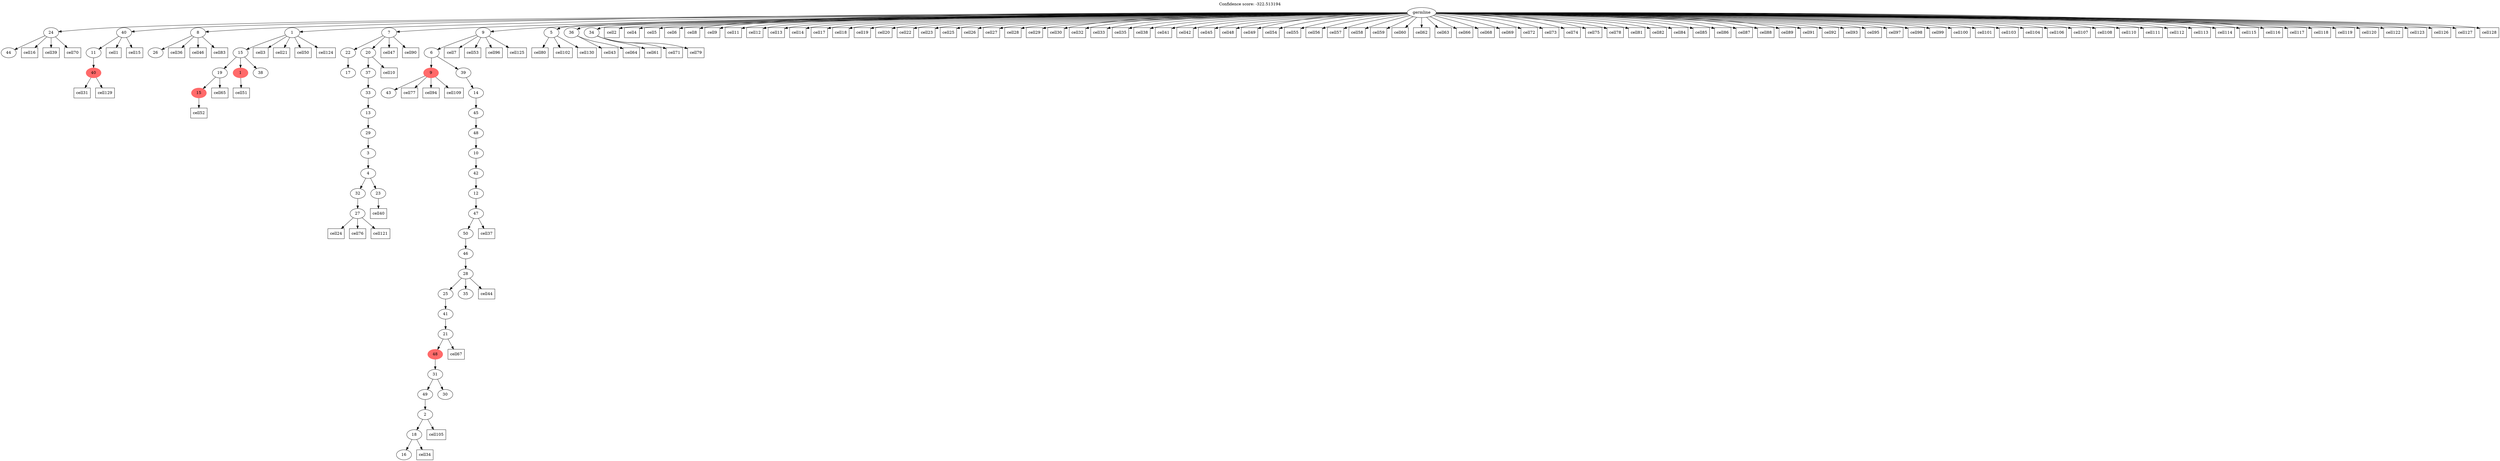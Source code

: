 digraph g {
	"54" -> "55";
	"55" [label="44"];
	"49" -> "50";
	"50" [color=indianred1, style=filled, label="40"];
	"48" -> "49";
	"49" [label="11"];
	"46" -> "47";
	"47" [label="26"];
	"42" -> "43";
	"43" [color=indianred1, style=filled, label="15"];
	"41" -> "42";
	"42" [label="19"];
	"41" -> "44";
	"44" [color=indianred1, style=filled, label="1"];
	"41" -> "45";
	"45" [label="38"];
	"40" -> "41";
	"41" [label="15"];
	"38" -> "39";
	"39" [label="17"];
	"35" -> "36";
	"36" [label="27"];
	"34" -> "35";
	"35" [label="32"];
	"34" -> "37";
	"37" [label="23"];
	"33" -> "34";
	"34" [label="4"];
	"32" -> "33";
	"33" [label="3"];
	"31" -> "32";
	"32" [label="29"];
	"30" -> "31";
	"31" [label="13"];
	"29" -> "30";
	"30" [label="33"];
	"28" -> "29";
	"29" [label="37"];
	"27" -> "28";
	"28" [label="20"];
	"27" -> "38";
	"38" [label="22"];
	"25" -> "26";
	"26" [label="43"];
	"21" -> "22";
	"22" [label="16"];
	"20" -> "21";
	"21" [label="18"];
	"19" -> "20";
	"20" [label="2"];
	"18" -> "19";
	"19" [label="49"];
	"18" -> "23";
	"23" [label="30"];
	"17" -> "18";
	"18" [label="31"];
	"16" -> "17";
	"17" [color=indianred1, style=filled, label="48"];
	"15" -> "16";
	"16" [label="21"];
	"14" -> "15";
	"15" [label="41"];
	"13" -> "14";
	"14" [label="25"];
	"13" -> "24";
	"24" [label="35"];
	"12" -> "13";
	"13" [label="28"];
	"11" -> "12";
	"12" [label="46"];
	"10" -> "11";
	"11" [label="50"];
	"9" -> "10";
	"10" [label="47"];
	"8" -> "9";
	"9" [label="12"];
	"7" -> "8";
	"8" [label="42"];
	"6" -> "7";
	"7" [label="10"];
	"5" -> "6";
	"6" [label="48"];
	"4" -> "5";
	"5" [label="45"];
	"3" -> "4";
	"4" [label="14"];
	"2" -> "3";
	"3" [label="39"];
	"2" -> "25";
	"25" [color=indianred1, style=filled, label="9"];
	"1" -> "2";
	"2" [label="6"];
	"0" -> "1";
	"1" [label="9"];
	"0" -> "27";
	"27" [label="7"];
	"0" -> "40";
	"40" [label="1"];
	"0" -> "46";
	"46" [label="8"];
	"0" -> "48";
	"48" [label="40"];
	"0" -> "51";
	"51" [label="5"];
	"0" -> "52";
	"52" [label="36"];
	"0" -> "53";
	"53" [label="34"];
	"0" -> "54";
	"54" [label="24"];
	"0" [label="germline"];
	"48" -> "cell1";
	"cell1" [shape=box];
	"0" -> "cell2";
	"cell2" [shape=box];
	"40" -> "cell3";
	"cell3" [shape=box];
	"0" -> "cell4";
	"cell4" [shape=box];
	"0" -> "cell5";
	"cell5" [shape=box];
	"0" -> "cell6";
	"cell6" [shape=box];
	"1" -> "cell7";
	"cell7" [shape=box];
	"0" -> "cell8";
	"cell8" [shape=box];
	"0" -> "cell9";
	"cell9" [shape=box];
	"28" -> "cell10";
	"cell10" [shape=box];
	"0" -> "cell11";
	"cell11" [shape=box];
	"0" -> "cell12";
	"cell12" [shape=box];
	"0" -> "cell13";
	"cell13" [shape=box];
	"0" -> "cell14";
	"cell14" [shape=box];
	"48" -> "cell15";
	"cell15" [shape=box];
	"54" -> "cell16";
	"cell16" [shape=box];
	"0" -> "cell17";
	"cell17" [shape=box];
	"0" -> "cell18";
	"cell18" [shape=box];
	"0" -> "cell19";
	"cell19" [shape=box];
	"0" -> "cell20";
	"cell20" [shape=box];
	"40" -> "cell21";
	"cell21" [shape=box];
	"0" -> "cell22";
	"cell22" [shape=box];
	"0" -> "cell23";
	"cell23" [shape=box];
	"36" -> "cell24";
	"cell24" [shape=box];
	"0" -> "cell25";
	"cell25" [shape=box];
	"0" -> "cell26";
	"cell26" [shape=box];
	"0" -> "cell27";
	"cell27" [shape=box];
	"0" -> "cell28";
	"cell28" [shape=box];
	"0" -> "cell29";
	"cell29" [shape=box];
	"0" -> "cell30";
	"cell30" [shape=box];
	"50" -> "cell31";
	"cell31" [shape=box];
	"0" -> "cell32";
	"cell32" [shape=box];
	"0" -> "cell33";
	"cell33" [shape=box];
	"21" -> "cell34";
	"cell34" [shape=box];
	"0" -> "cell35";
	"cell35" [shape=box];
	"46" -> "cell36";
	"cell36" [shape=box];
	"10" -> "cell37";
	"cell37" [shape=box];
	"0" -> "cell38";
	"cell38" [shape=box];
	"54" -> "cell39";
	"cell39" [shape=box];
	"37" -> "cell40";
	"cell40" [shape=box];
	"0" -> "cell41";
	"cell41" [shape=box];
	"0" -> "cell42";
	"cell42" [shape=box];
	"52" -> "cell43";
	"cell43" [shape=box];
	"13" -> "cell44";
	"cell44" [shape=box];
	"0" -> "cell45";
	"cell45" [shape=box];
	"46" -> "cell46";
	"cell46" [shape=box];
	"27" -> "cell47";
	"cell47" [shape=box];
	"0" -> "cell48";
	"cell48" [shape=box];
	"0" -> "cell49";
	"cell49" [shape=box];
	"40" -> "cell50";
	"cell50" [shape=box];
	"44" -> "cell51";
	"cell51" [shape=box];
	"43" -> "cell52";
	"cell52" [shape=box];
	"1" -> "cell53";
	"cell53" [shape=box];
	"0" -> "cell54";
	"cell54" [shape=box];
	"0" -> "cell55";
	"cell55" [shape=box];
	"0" -> "cell56";
	"cell56" [shape=box];
	"0" -> "cell57";
	"cell57" [shape=box];
	"0" -> "cell58";
	"cell58" [shape=box];
	"0" -> "cell59";
	"cell59" [shape=box];
	"0" -> "cell60";
	"cell60" [shape=box];
	"53" -> "cell61";
	"cell61" [shape=box];
	"0" -> "cell62";
	"cell62" [shape=box];
	"0" -> "cell63";
	"cell63" [shape=box];
	"52" -> "cell64";
	"cell64" [shape=box];
	"42" -> "cell65";
	"cell65" [shape=box];
	"0" -> "cell66";
	"cell66" [shape=box];
	"16" -> "cell67";
	"cell67" [shape=box];
	"0" -> "cell68";
	"cell68" [shape=box];
	"0" -> "cell69";
	"cell69" [shape=box];
	"54" -> "cell70";
	"cell70" [shape=box];
	"53" -> "cell71";
	"cell71" [shape=box];
	"0" -> "cell72";
	"cell72" [shape=box];
	"0" -> "cell73";
	"cell73" [shape=box];
	"0" -> "cell74";
	"cell74" [shape=box];
	"0" -> "cell75";
	"cell75" [shape=box];
	"36" -> "cell76";
	"cell76" [shape=box];
	"25" -> "cell77";
	"cell77" [shape=box];
	"0" -> "cell78";
	"cell78" [shape=box];
	"53" -> "cell79";
	"cell79" [shape=box];
	"51" -> "cell80";
	"cell80" [shape=box];
	"0" -> "cell81";
	"cell81" [shape=box];
	"0" -> "cell82";
	"cell82" [shape=box];
	"46" -> "cell83";
	"cell83" [shape=box];
	"0" -> "cell84";
	"cell84" [shape=box];
	"0" -> "cell85";
	"cell85" [shape=box];
	"0" -> "cell86";
	"cell86" [shape=box];
	"0" -> "cell87";
	"cell87" [shape=box];
	"0" -> "cell88";
	"cell88" [shape=box];
	"0" -> "cell89";
	"cell89" [shape=box];
	"27" -> "cell90";
	"cell90" [shape=box];
	"0" -> "cell91";
	"cell91" [shape=box];
	"0" -> "cell92";
	"cell92" [shape=box];
	"0" -> "cell93";
	"cell93" [shape=box];
	"25" -> "cell94";
	"cell94" [shape=box];
	"0" -> "cell95";
	"cell95" [shape=box];
	"1" -> "cell96";
	"cell96" [shape=box];
	"0" -> "cell97";
	"cell97" [shape=box];
	"0" -> "cell98";
	"cell98" [shape=box];
	"0" -> "cell99";
	"cell99" [shape=box];
	"0" -> "cell100";
	"cell100" [shape=box];
	"0" -> "cell101";
	"cell101" [shape=box];
	"51" -> "cell102";
	"cell102" [shape=box];
	"0" -> "cell103";
	"cell103" [shape=box];
	"0" -> "cell104";
	"cell104" [shape=box];
	"20" -> "cell105";
	"cell105" [shape=box];
	"0" -> "cell106";
	"cell106" [shape=box];
	"0" -> "cell107";
	"cell107" [shape=box];
	"0" -> "cell108";
	"cell108" [shape=box];
	"25" -> "cell109";
	"cell109" [shape=box];
	"0" -> "cell110";
	"cell110" [shape=box];
	"0" -> "cell111";
	"cell111" [shape=box];
	"0" -> "cell112";
	"cell112" [shape=box];
	"0" -> "cell113";
	"cell113" [shape=box];
	"0" -> "cell114";
	"cell114" [shape=box];
	"0" -> "cell115";
	"cell115" [shape=box];
	"0" -> "cell116";
	"cell116" [shape=box];
	"0" -> "cell117";
	"cell117" [shape=box];
	"0" -> "cell118";
	"cell118" [shape=box];
	"0" -> "cell119";
	"cell119" [shape=box];
	"0" -> "cell120";
	"cell120" [shape=box];
	"36" -> "cell121";
	"cell121" [shape=box];
	"0" -> "cell122";
	"cell122" [shape=box];
	"0" -> "cell123";
	"cell123" [shape=box];
	"40" -> "cell124";
	"cell124" [shape=box];
	"1" -> "cell125";
	"cell125" [shape=box];
	"0" -> "cell126";
	"cell126" [shape=box];
	"0" -> "cell127";
	"cell127" [shape=box];
	"0" -> "cell128";
	"cell128" [shape=box];
	"50" -> "cell129";
	"cell129" [shape=box];
	"51" -> "cell130";
	"cell130" [shape=box];
	labelloc="t";
	label="Confidence score: -322.513194";
}
